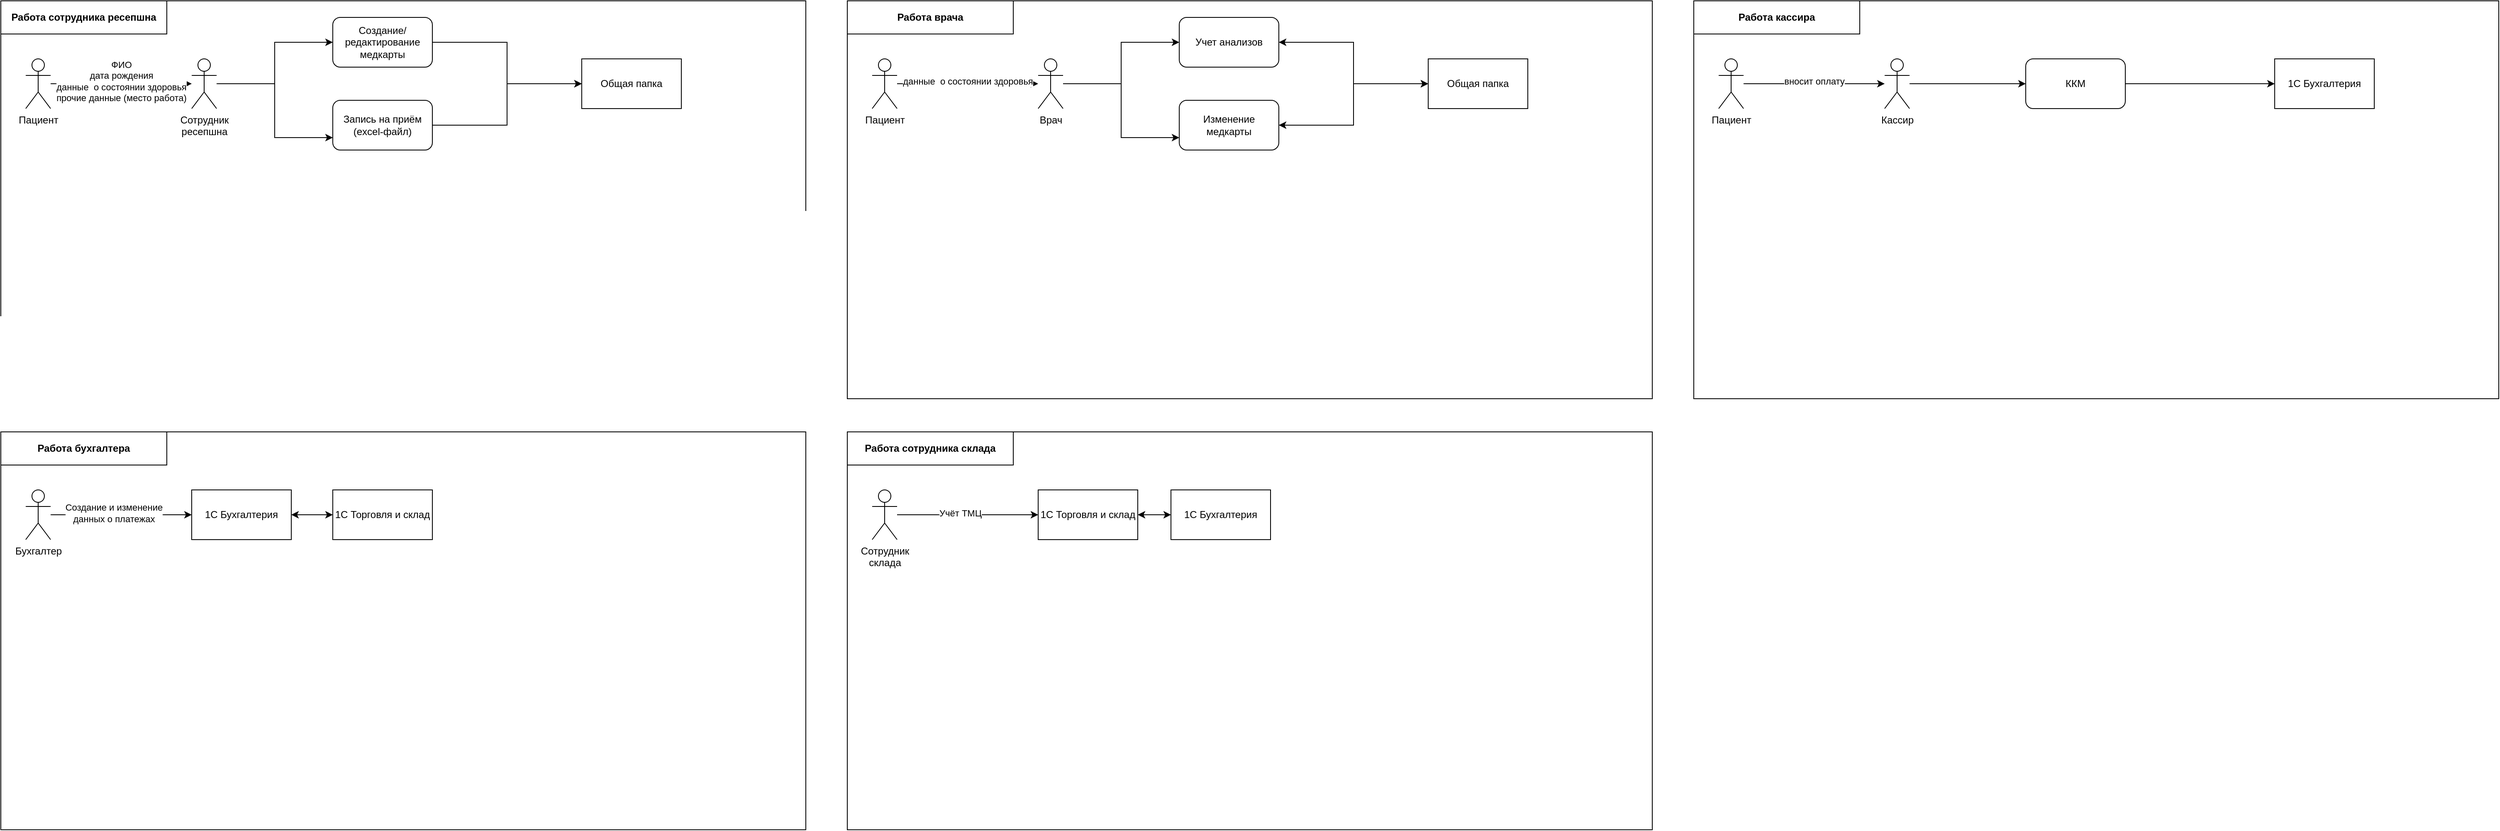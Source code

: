 <mxfile version="28.0.6">
  <diagram name="Страница — 1" id="rtkP-THWJke2h1qW77jF">
    <mxGraphModel dx="1576" dy="1589" grid="1" gridSize="10" guides="1" tooltips="1" connect="1" arrows="1" fold="1" page="1" pageScale="1" pageWidth="4681" pageHeight="3300" math="0" shadow="0">
      <root>
        <mxCell id="0" />
        <mxCell id="1" parent="0" />
        <mxCell id="NTWObuMz4tzMzjOwpLdK-3" value="" style="group" vertex="1" connectable="0" parent="1">
          <mxGeometry x="40" y="40" width="970" height="480" as="geometry" />
        </mxCell>
        <mxCell id="NTWObuMz4tzMzjOwpLdK-1" value="" style="rounded=0;whiteSpace=wrap;html=1;" vertex="1" parent="NTWObuMz4tzMzjOwpLdK-3">
          <mxGeometry width="970" height="480" as="geometry" />
        </mxCell>
        <mxCell id="NTWObuMz4tzMzjOwpLdK-2" value="&lt;b&gt;Работа сотрудника ресепшна&lt;/b&gt;" style="rounded=0;whiteSpace=wrap;html=1;" vertex="1" parent="NTWObuMz4tzMzjOwpLdK-3">
          <mxGeometry width="200" height="40" as="geometry" />
        </mxCell>
        <mxCell id="NTWObuMz4tzMzjOwpLdK-8" value="" style="edgeStyle=orthogonalEdgeStyle;rounded=0;orthogonalLoop=1;jettySize=auto;html=1;" edge="1" parent="NTWObuMz4tzMzjOwpLdK-3" source="NTWObuMz4tzMzjOwpLdK-4" target="NTWObuMz4tzMzjOwpLdK-7">
          <mxGeometry relative="1" as="geometry" />
        </mxCell>
        <mxCell id="NTWObuMz4tzMzjOwpLdK-9" value="ФИО&lt;br&gt;дата рождения&lt;br&gt;данные&amp;nbsp; о состоянии здоровья&lt;br&gt;прочие данные (место работа)" style="edgeLabel;html=1;align=center;verticalAlign=middle;resizable=0;points=[];" vertex="1" connectable="0" parent="NTWObuMz4tzMzjOwpLdK-8">
          <mxGeometry x="-0.006" y="3" relative="1" as="geometry">
            <mxPoint as="offset" />
          </mxGeometry>
        </mxCell>
        <mxCell id="NTWObuMz4tzMzjOwpLdK-4" value="Пациент" style="shape=umlActor;verticalLabelPosition=bottom;verticalAlign=top;html=1;outlineConnect=0;" vertex="1" parent="NTWObuMz4tzMzjOwpLdK-3">
          <mxGeometry x="30" y="70" width="30" height="60" as="geometry" />
        </mxCell>
        <mxCell id="NTWObuMz4tzMzjOwpLdK-13" style="edgeStyle=orthogonalEdgeStyle;rounded=0;orthogonalLoop=1;jettySize=auto;html=1;" edge="1" parent="NTWObuMz4tzMzjOwpLdK-3" source="NTWObuMz4tzMzjOwpLdK-7" target="NTWObuMz4tzMzjOwpLdK-10">
          <mxGeometry relative="1" as="geometry" />
        </mxCell>
        <mxCell id="NTWObuMz4tzMzjOwpLdK-14" style="edgeStyle=orthogonalEdgeStyle;rounded=0;orthogonalLoop=1;jettySize=auto;html=1;entryX=0;entryY=0.75;entryDx=0;entryDy=0;" edge="1" parent="NTWObuMz4tzMzjOwpLdK-3" source="NTWObuMz4tzMzjOwpLdK-7" target="NTWObuMz4tzMzjOwpLdK-11">
          <mxGeometry relative="1" as="geometry" />
        </mxCell>
        <mxCell id="NTWObuMz4tzMzjOwpLdK-7" value="Сотрудник&lt;br&gt;ресепшна" style="shape=umlActor;verticalLabelPosition=bottom;verticalAlign=top;html=1;outlineConnect=0;" vertex="1" parent="NTWObuMz4tzMzjOwpLdK-3">
          <mxGeometry x="230" y="70" width="30" height="60" as="geometry" />
        </mxCell>
        <mxCell id="NTWObuMz4tzMzjOwpLdK-15" style="edgeStyle=orthogonalEdgeStyle;rounded=0;orthogonalLoop=1;jettySize=auto;html=1;" edge="1" parent="NTWObuMz4tzMzjOwpLdK-3" source="NTWObuMz4tzMzjOwpLdK-10" target="NTWObuMz4tzMzjOwpLdK-12">
          <mxGeometry relative="1" as="geometry" />
        </mxCell>
        <mxCell id="NTWObuMz4tzMzjOwpLdK-10" value="Создание/редактирование медкарты" style="rounded=1;whiteSpace=wrap;html=1;" vertex="1" parent="NTWObuMz4tzMzjOwpLdK-3">
          <mxGeometry x="400" y="20" width="120" height="60" as="geometry" />
        </mxCell>
        <mxCell id="NTWObuMz4tzMzjOwpLdK-16" style="edgeStyle=orthogonalEdgeStyle;rounded=0;orthogonalLoop=1;jettySize=auto;html=1;" edge="1" parent="NTWObuMz4tzMzjOwpLdK-3" source="NTWObuMz4tzMzjOwpLdK-11" target="NTWObuMz4tzMzjOwpLdK-12">
          <mxGeometry relative="1" as="geometry" />
        </mxCell>
        <mxCell id="NTWObuMz4tzMzjOwpLdK-11" value="Запись на приём&lt;br&gt;(excel-файл)" style="rounded=1;whiteSpace=wrap;html=1;" vertex="1" parent="NTWObuMz4tzMzjOwpLdK-3">
          <mxGeometry x="400" y="120" width="120" height="60" as="geometry" />
        </mxCell>
        <mxCell id="NTWObuMz4tzMzjOwpLdK-12" value="Общая папка" style="rounded=0;whiteSpace=wrap;html=1;" vertex="1" parent="NTWObuMz4tzMzjOwpLdK-3">
          <mxGeometry x="700" y="70" width="120" height="60" as="geometry" />
        </mxCell>
        <mxCell id="NTWObuMz4tzMzjOwpLdK-17" value="" style="group" vertex="1" connectable="0" parent="1">
          <mxGeometry x="1060" y="40" width="970" height="480" as="geometry" />
        </mxCell>
        <mxCell id="NTWObuMz4tzMzjOwpLdK-18" value="" style="rounded=0;whiteSpace=wrap;html=1;" vertex="1" parent="NTWObuMz4tzMzjOwpLdK-17">
          <mxGeometry width="970" height="480" as="geometry" />
        </mxCell>
        <mxCell id="NTWObuMz4tzMzjOwpLdK-19" value="&lt;b&gt;Работа врача&lt;/b&gt;" style="rounded=0;whiteSpace=wrap;html=1;" vertex="1" parent="NTWObuMz4tzMzjOwpLdK-17">
          <mxGeometry width="200" height="40" as="geometry" />
        </mxCell>
        <mxCell id="NTWObuMz4tzMzjOwpLdK-20" value="" style="edgeStyle=orthogonalEdgeStyle;rounded=0;orthogonalLoop=1;jettySize=auto;html=1;" edge="1" parent="NTWObuMz4tzMzjOwpLdK-17" source="NTWObuMz4tzMzjOwpLdK-22" target="NTWObuMz4tzMzjOwpLdK-25">
          <mxGeometry relative="1" as="geometry" />
        </mxCell>
        <mxCell id="NTWObuMz4tzMzjOwpLdK-21" value="данные&amp;nbsp; о состоянии здоровья" style="edgeLabel;html=1;align=center;verticalAlign=middle;resizable=0;points=[];" vertex="1" connectable="0" parent="NTWObuMz4tzMzjOwpLdK-20">
          <mxGeometry x="-0.006" y="3" relative="1" as="geometry">
            <mxPoint as="offset" />
          </mxGeometry>
        </mxCell>
        <mxCell id="NTWObuMz4tzMzjOwpLdK-22" value="Пациент" style="shape=umlActor;verticalLabelPosition=bottom;verticalAlign=top;html=1;outlineConnect=0;" vertex="1" parent="NTWObuMz4tzMzjOwpLdK-17">
          <mxGeometry x="30" y="70" width="30" height="60" as="geometry" />
        </mxCell>
        <mxCell id="NTWObuMz4tzMzjOwpLdK-23" style="edgeStyle=orthogonalEdgeStyle;rounded=0;orthogonalLoop=1;jettySize=auto;html=1;" edge="1" parent="NTWObuMz4tzMzjOwpLdK-17" source="NTWObuMz4tzMzjOwpLdK-25" target="NTWObuMz4tzMzjOwpLdK-27">
          <mxGeometry relative="1" as="geometry" />
        </mxCell>
        <mxCell id="NTWObuMz4tzMzjOwpLdK-24" style="edgeStyle=orthogonalEdgeStyle;rounded=0;orthogonalLoop=1;jettySize=auto;html=1;entryX=0;entryY=0.75;entryDx=0;entryDy=0;" edge="1" parent="NTWObuMz4tzMzjOwpLdK-17" source="NTWObuMz4tzMzjOwpLdK-25" target="NTWObuMz4tzMzjOwpLdK-29">
          <mxGeometry relative="1" as="geometry" />
        </mxCell>
        <mxCell id="NTWObuMz4tzMzjOwpLdK-25" value="Врач" style="shape=umlActor;verticalLabelPosition=bottom;verticalAlign=top;html=1;outlineConnect=0;" vertex="1" parent="NTWObuMz4tzMzjOwpLdK-17">
          <mxGeometry x="230" y="70" width="30" height="60" as="geometry" />
        </mxCell>
        <mxCell id="NTWObuMz4tzMzjOwpLdK-26" style="edgeStyle=orthogonalEdgeStyle;rounded=0;orthogonalLoop=1;jettySize=auto;html=1;startArrow=classic;startFill=1;" edge="1" parent="NTWObuMz4tzMzjOwpLdK-17" source="NTWObuMz4tzMzjOwpLdK-27" target="NTWObuMz4tzMzjOwpLdK-30">
          <mxGeometry relative="1" as="geometry" />
        </mxCell>
        <mxCell id="NTWObuMz4tzMzjOwpLdK-27" value="Учет анализов" style="rounded=1;whiteSpace=wrap;html=1;" vertex="1" parent="NTWObuMz4tzMzjOwpLdK-17">
          <mxGeometry x="400" y="20" width="120" height="60" as="geometry" />
        </mxCell>
        <mxCell id="NTWObuMz4tzMzjOwpLdK-28" style="edgeStyle=orthogonalEdgeStyle;rounded=0;orthogonalLoop=1;jettySize=auto;html=1;startArrow=classic;startFill=1;" edge="1" parent="NTWObuMz4tzMzjOwpLdK-17" source="NTWObuMz4tzMzjOwpLdK-29" target="NTWObuMz4tzMzjOwpLdK-30">
          <mxGeometry relative="1" as="geometry" />
        </mxCell>
        <mxCell id="NTWObuMz4tzMzjOwpLdK-29" value="Изменение медкарты" style="rounded=1;whiteSpace=wrap;html=1;" vertex="1" parent="NTWObuMz4tzMzjOwpLdK-17">
          <mxGeometry x="400" y="120" width="120" height="60" as="geometry" />
        </mxCell>
        <mxCell id="NTWObuMz4tzMzjOwpLdK-30" value="Общая папка" style="rounded=0;whiteSpace=wrap;html=1;" vertex="1" parent="NTWObuMz4tzMzjOwpLdK-17">
          <mxGeometry x="700" y="70" width="120" height="60" as="geometry" />
        </mxCell>
        <mxCell id="NTWObuMz4tzMzjOwpLdK-46" value="" style="group" vertex="1" connectable="0" parent="1">
          <mxGeometry x="2080" y="40" width="970" height="480" as="geometry" />
        </mxCell>
        <mxCell id="NTWObuMz4tzMzjOwpLdK-47" value="" style="rounded=0;whiteSpace=wrap;html=1;" vertex="1" parent="NTWObuMz4tzMzjOwpLdK-46">
          <mxGeometry width="970" height="480" as="geometry" />
        </mxCell>
        <mxCell id="NTWObuMz4tzMzjOwpLdK-48" value="&lt;b&gt;Работа кассира&lt;/b&gt;" style="rounded=0;whiteSpace=wrap;html=1;" vertex="1" parent="NTWObuMz4tzMzjOwpLdK-46">
          <mxGeometry width="200" height="40" as="geometry" />
        </mxCell>
        <mxCell id="NTWObuMz4tzMzjOwpLdK-49" value="" style="edgeStyle=orthogonalEdgeStyle;rounded=0;orthogonalLoop=1;jettySize=auto;html=1;" edge="1" parent="NTWObuMz4tzMzjOwpLdK-46" source="NTWObuMz4tzMzjOwpLdK-51" target="NTWObuMz4tzMzjOwpLdK-54">
          <mxGeometry relative="1" as="geometry" />
        </mxCell>
        <mxCell id="NTWObuMz4tzMzjOwpLdK-50" value="вносит оплату" style="edgeLabel;html=1;align=center;verticalAlign=middle;resizable=0;points=[];" vertex="1" connectable="0" parent="NTWObuMz4tzMzjOwpLdK-49">
          <mxGeometry x="-0.006" y="3" relative="1" as="geometry">
            <mxPoint as="offset" />
          </mxGeometry>
        </mxCell>
        <mxCell id="NTWObuMz4tzMzjOwpLdK-51" value="Пациент" style="shape=umlActor;verticalLabelPosition=bottom;verticalAlign=top;html=1;outlineConnect=0;" vertex="1" parent="NTWObuMz4tzMzjOwpLdK-46">
          <mxGeometry x="30" y="70" width="30" height="60" as="geometry" />
        </mxCell>
        <mxCell id="NTWObuMz4tzMzjOwpLdK-52" style="edgeStyle=orthogonalEdgeStyle;rounded=0;orthogonalLoop=1;jettySize=auto;html=1;" edge="1" parent="NTWObuMz4tzMzjOwpLdK-46" source="NTWObuMz4tzMzjOwpLdK-54" target="NTWObuMz4tzMzjOwpLdK-56">
          <mxGeometry relative="1" as="geometry" />
        </mxCell>
        <mxCell id="NTWObuMz4tzMzjOwpLdK-54" value="Кассир" style="shape=umlActor;verticalLabelPosition=bottom;verticalAlign=top;html=1;outlineConnect=0;" vertex="1" parent="NTWObuMz4tzMzjOwpLdK-46">
          <mxGeometry x="230" y="70" width="30" height="60" as="geometry" />
        </mxCell>
        <mxCell id="NTWObuMz4tzMzjOwpLdK-60" style="edgeStyle=orthogonalEdgeStyle;rounded=0;orthogonalLoop=1;jettySize=auto;html=1;" edge="1" parent="NTWObuMz4tzMzjOwpLdK-46" source="NTWObuMz4tzMzjOwpLdK-56" target="NTWObuMz4tzMzjOwpLdK-59">
          <mxGeometry relative="1" as="geometry" />
        </mxCell>
        <mxCell id="NTWObuMz4tzMzjOwpLdK-56" value="ККМ" style="rounded=1;whiteSpace=wrap;html=1;" vertex="1" parent="NTWObuMz4tzMzjOwpLdK-46">
          <mxGeometry x="400" y="70" width="120" height="60" as="geometry" />
        </mxCell>
        <mxCell id="NTWObuMz4tzMzjOwpLdK-59" value="1С Бухгалтерия" style="rounded=0;whiteSpace=wrap;html=1;" vertex="1" parent="NTWObuMz4tzMzjOwpLdK-46">
          <mxGeometry x="700" y="70" width="120" height="60" as="geometry" />
        </mxCell>
        <mxCell id="NTWObuMz4tzMzjOwpLdK-61" value="" style="group" vertex="1" connectable="0" parent="1">
          <mxGeometry x="40" y="560" width="970" height="480" as="geometry" />
        </mxCell>
        <mxCell id="NTWObuMz4tzMzjOwpLdK-62" value="" style="rounded=0;whiteSpace=wrap;html=1;" vertex="1" parent="NTWObuMz4tzMzjOwpLdK-61">
          <mxGeometry width="970" height="480" as="geometry" />
        </mxCell>
        <mxCell id="NTWObuMz4tzMzjOwpLdK-63" value="&lt;b&gt;Работа бухгалтера&lt;/b&gt;" style="rounded=0;whiteSpace=wrap;html=1;" vertex="1" parent="NTWObuMz4tzMzjOwpLdK-61">
          <mxGeometry width="200" height="40" as="geometry" />
        </mxCell>
        <mxCell id="NTWObuMz4tzMzjOwpLdK-64" value="" style="edgeStyle=orthogonalEdgeStyle;rounded=0;orthogonalLoop=1;jettySize=auto;html=1;" edge="1" parent="NTWObuMz4tzMzjOwpLdK-61" source="NTWObuMz4tzMzjOwpLdK-66">
          <mxGeometry relative="1" as="geometry">
            <mxPoint x="230" y="100" as="targetPoint" />
          </mxGeometry>
        </mxCell>
        <mxCell id="NTWObuMz4tzMzjOwpLdK-72" value="Создание и изменение&lt;br&gt;данных о платежах" style="edgeLabel;html=1;align=center;verticalAlign=middle;resizable=0;points=[];" vertex="1" connectable="0" parent="NTWObuMz4tzMzjOwpLdK-64">
          <mxGeometry x="-0.112" y="2" relative="1" as="geometry">
            <mxPoint as="offset" />
          </mxGeometry>
        </mxCell>
        <mxCell id="NTWObuMz4tzMzjOwpLdK-66" value="Бухгалтер" style="shape=umlActor;verticalLabelPosition=bottom;verticalAlign=top;html=1;outlineConnect=0;" vertex="1" parent="NTWObuMz4tzMzjOwpLdK-61">
          <mxGeometry x="30" y="70" width="30" height="60" as="geometry" />
        </mxCell>
        <mxCell id="NTWObuMz4tzMzjOwpLdK-83" value="" style="edgeStyle=orthogonalEdgeStyle;rounded=0;orthogonalLoop=1;jettySize=auto;html=1;startArrow=classic;startFill=1;" edge="1" parent="NTWObuMz4tzMzjOwpLdK-61" source="NTWObuMz4tzMzjOwpLdK-71" target="NTWObuMz4tzMzjOwpLdK-82">
          <mxGeometry relative="1" as="geometry" />
        </mxCell>
        <mxCell id="NTWObuMz4tzMzjOwpLdK-71" value="1С Бухгалтерия" style="rounded=0;whiteSpace=wrap;html=1;" vertex="1" parent="NTWObuMz4tzMzjOwpLdK-61">
          <mxGeometry x="230" y="70" width="120" height="60" as="geometry" />
        </mxCell>
        <mxCell id="NTWObuMz4tzMzjOwpLdK-82" value="1С Торговля и склад" style="rounded=0;whiteSpace=wrap;html=1;" vertex="1" parent="NTWObuMz4tzMzjOwpLdK-61">
          <mxGeometry x="400" y="70" width="120" height="60" as="geometry" />
        </mxCell>
        <mxCell id="NTWObuMz4tzMzjOwpLdK-73" value="" style="group" vertex="1" connectable="0" parent="1">
          <mxGeometry x="1060" y="560" width="970" height="480" as="geometry" />
        </mxCell>
        <mxCell id="NTWObuMz4tzMzjOwpLdK-74" value="" style="rounded=0;whiteSpace=wrap;html=1;" vertex="1" parent="NTWObuMz4tzMzjOwpLdK-73">
          <mxGeometry width="970" height="480" as="geometry" />
        </mxCell>
        <mxCell id="NTWObuMz4tzMzjOwpLdK-75" value="&lt;b&gt;Работа сотрудника склада&lt;/b&gt;" style="rounded=0;whiteSpace=wrap;html=1;" vertex="1" parent="NTWObuMz4tzMzjOwpLdK-73">
          <mxGeometry width="200" height="40" as="geometry" />
        </mxCell>
        <mxCell id="NTWObuMz4tzMzjOwpLdK-76" value="" style="edgeStyle=orthogonalEdgeStyle;rounded=0;orthogonalLoop=1;jettySize=auto;html=1;" edge="1" parent="NTWObuMz4tzMzjOwpLdK-73" source="NTWObuMz4tzMzjOwpLdK-78">
          <mxGeometry relative="1" as="geometry">
            <mxPoint x="230" y="100" as="targetPoint" />
          </mxGeometry>
        </mxCell>
        <mxCell id="NTWObuMz4tzMzjOwpLdK-77" value="Учёт ТМЦ" style="edgeLabel;html=1;align=center;verticalAlign=middle;resizable=0;points=[];" vertex="1" connectable="0" parent="NTWObuMz4tzMzjOwpLdK-76">
          <mxGeometry x="-0.112" y="2" relative="1" as="geometry">
            <mxPoint as="offset" />
          </mxGeometry>
        </mxCell>
        <mxCell id="NTWObuMz4tzMzjOwpLdK-78" value="Сотрудник&lt;br&gt;склада" style="shape=umlActor;verticalLabelPosition=bottom;verticalAlign=top;html=1;outlineConnect=0;" vertex="1" parent="NTWObuMz4tzMzjOwpLdK-73">
          <mxGeometry x="30" y="70" width="30" height="60" as="geometry" />
        </mxCell>
        <mxCell id="NTWObuMz4tzMzjOwpLdK-81" value="" style="edgeStyle=orthogonalEdgeStyle;rounded=0;orthogonalLoop=1;jettySize=auto;html=1;startArrow=classic;startFill=1;" edge="1" parent="NTWObuMz4tzMzjOwpLdK-73" source="NTWObuMz4tzMzjOwpLdK-79" target="NTWObuMz4tzMzjOwpLdK-80">
          <mxGeometry relative="1" as="geometry" />
        </mxCell>
        <mxCell id="NTWObuMz4tzMzjOwpLdK-79" value="1С Торговля и склад" style="rounded=0;whiteSpace=wrap;html=1;" vertex="1" parent="NTWObuMz4tzMzjOwpLdK-73">
          <mxGeometry x="230" y="70" width="120" height="60" as="geometry" />
        </mxCell>
        <mxCell id="NTWObuMz4tzMzjOwpLdK-80" value="1С Бухгалтерия" style="rounded=0;whiteSpace=wrap;html=1;" vertex="1" parent="NTWObuMz4tzMzjOwpLdK-73">
          <mxGeometry x="390" y="70" width="120" height="60" as="geometry" />
        </mxCell>
      </root>
    </mxGraphModel>
  </diagram>
</mxfile>
